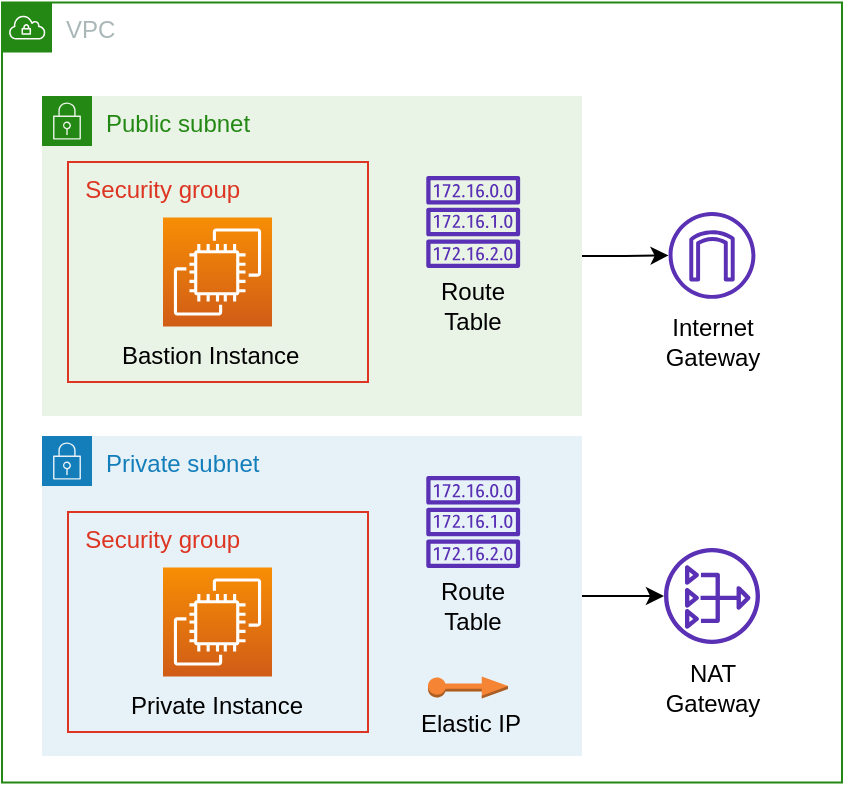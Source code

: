 <mxfile version="14.1.8" type="device"><diagram id="VrJSyCtyyk0UYBWMlAai" name="Page-1"><mxGraphModel dx="1422" dy="822" grid="1" gridSize="10" guides="1" tooltips="1" connect="1" arrows="1" fold="1" page="1" pageScale="1" pageWidth="850" pageHeight="1100" background="none" math="0" shadow="0"><root><mxCell id="0"/><mxCell id="1" parent="0"/><mxCell id="lls4c6PotRuVWO8DvVIY-1" value="VPC" style="points=[[0,0],[0.25,0],[0.5,0],[0.75,0],[1,0],[1,0.25],[1,0.5],[1,0.75],[1,1],[0.75,1],[0.5,1],[0.25,1],[0,1],[0,0.75],[0,0.5],[0,0.25]];outlineConnect=0;gradientColor=none;html=1;whiteSpace=wrap;fontSize=12;fontStyle=0;shape=mxgraph.aws4.group;grIcon=mxgraph.aws4.group_vpc;strokeColor=#248814;fillColor=none;verticalAlign=top;align=left;spacingLeft=30;fontColor=#AAB7B8;dashed=0;" parent="1" vertex="1"><mxGeometry x="100" y="493.25" width="420" height="390" as="geometry"/></mxCell><mxCell id="IHRR78HXV8qzn52dFFDT-25" style="edgeStyle=orthogonalEdgeStyle;rounded=0;orthogonalLoop=1;jettySize=auto;html=1;exitX=1;exitY=0.5;exitDx=0;exitDy=0;" edge="1" parent="1" source="lls4c6PotRuVWO8DvVIY-3" target="lls4c6PotRuVWO8DvVIY-6"><mxGeometry relative="1" as="geometry"/></mxCell><mxCell id="lls4c6PotRuVWO8DvVIY-3" value="Public subnet" style="points=[[0,0],[0.25,0],[0.5,0],[0.75,0],[1,0],[1,0.25],[1,0.5],[1,0.75],[1,1],[0.75,1],[0.5,1],[0.25,1],[0,1],[0,0.75],[0,0.5],[0,0.25]];outlineConnect=0;gradientColor=none;html=1;whiteSpace=wrap;fontSize=12;fontStyle=0;shape=mxgraph.aws4.group;grIcon=mxgraph.aws4.group_security_group;grStroke=0;strokeColor=#248814;fillColor=#E9F3E6;verticalAlign=top;align=left;spacingLeft=30;fontColor=#248814;dashed=0;" parent="1" vertex="1"><mxGeometry x="120" y="540" width="270" height="160" as="geometry"/></mxCell><mxCell id="IHRR78HXV8qzn52dFFDT-9" value="  Security group" style="fillColor=none;strokeColor=#DD3522;verticalAlign=top;fontStyle=0;fontColor=#DD3522;align=left;" vertex="1" parent="1"><mxGeometry x="133" y="573" width="150" height="110" as="geometry"/></mxCell><mxCell id="IHRR78HXV8qzn52dFFDT-23" style="edgeStyle=orthogonalEdgeStyle;rounded=0;orthogonalLoop=1;jettySize=auto;html=1;exitX=1;exitY=0.5;exitDx=0;exitDy=0;" edge="1" parent="1" source="IHRR78HXV8qzn52dFFDT-1" target="IHRR78HXV8qzn52dFFDT-18"><mxGeometry relative="1" as="geometry"/></mxCell><mxCell id="IHRR78HXV8qzn52dFFDT-1" value="Private subnet" style="points=[[0,0],[0.25,0],[0.5,0],[0.75,0],[1,0],[1,0.25],[1,0.5],[1,0.75],[1,1],[0.75,1],[0.5,1],[0.25,1],[0,1],[0,0.75],[0,0.5],[0,0.25]];outlineConnect=0;gradientColor=none;html=1;whiteSpace=wrap;fontSize=12;fontStyle=0;shape=mxgraph.aws4.group;grIcon=mxgraph.aws4.group_security_group;grStroke=0;strokeColor=#147EBA;fillColor=#E6F2F8;verticalAlign=top;align=left;spacingLeft=30;fontColor=#147EBA;dashed=0;" vertex="1" parent="1"><mxGeometry x="120" y="710" width="270" height="160" as="geometry"/></mxCell><mxCell id="77z5uRKux0K7pmdnF5RB-4" value="Bastion Instance" style="text;html=1;resizable=0;autosize=1;align=left;verticalAlign=middle;points=[];fillColor=none;strokeColor=none;rounded=0;" parent="1" vertex="1"><mxGeometry x="157.75" y="660" width="100" height="20" as="geometry"/></mxCell><mxCell id="lls4c6PotRuVWO8DvVIY-4" value="" style="outlineConnect=0;fontColor=#232F3E;gradientColor=#F78E04;gradientDirection=north;fillColor=#D05C17;strokeColor=#ffffff;dashed=0;verticalLabelPosition=bottom;verticalAlign=top;align=center;html=1;fontSize=12;fontStyle=0;aspect=fixed;shape=mxgraph.aws4.resourceIcon;resIcon=mxgraph.aws4.ec2;" parent="1" vertex="1"><mxGeometry x="180.5" y="600.75" width="54.5" height="54.5" as="geometry"/></mxCell><mxCell id="IHRR78HXV8qzn52dFFDT-10" value="" style="group" vertex="1" connectable="0" parent="1"><mxGeometry x="310" y="580" width="50" height="79.5" as="geometry"/></mxCell><mxCell id="lls4c6PotRuVWO8DvVIY-5" value="" style="outlineConnect=0;fontColor=#232F3E;gradientColor=none;fillColor=#5A30B5;strokeColor=none;dashed=0;verticalLabelPosition=bottom;verticalAlign=top;align=center;html=1;fontSize=12;fontStyle=0;aspect=fixed;pointerEvents=1;shape=mxgraph.aws4.route_table;" parent="IHRR78HXV8qzn52dFFDT-10" vertex="1"><mxGeometry x="2" width="47.21" height="46" as="geometry"/></mxCell><mxCell id="lls4c6PotRuVWO8DvVIY-9" value="Route &lt;br&gt;Table" style="text;html=1;resizable=0;autosize=1;align=center;verticalAlign=middle;points=[];fillColor=none;strokeColor=none;rounded=0;" parent="IHRR78HXV8qzn52dFFDT-10" vertex="1"><mxGeometry y="49.5" width="50" height="30" as="geometry"/></mxCell><mxCell id="IHRR78HXV8qzn52dFFDT-11" value="  Security group" style="fillColor=none;strokeColor=#DD3522;verticalAlign=top;fontStyle=0;fontColor=#DD3522;align=left;" vertex="1" parent="1"><mxGeometry x="133" y="748" width="150" height="110" as="geometry"/></mxCell><mxCell id="IHRR78HXV8qzn52dFFDT-12" value="" style="outlineConnect=0;fontColor=#232F3E;gradientColor=#F78E04;gradientDirection=north;fillColor=#D05C17;strokeColor=#ffffff;dashed=0;verticalLabelPosition=bottom;verticalAlign=top;align=center;html=1;fontSize=12;fontStyle=0;aspect=fixed;shape=mxgraph.aws4.resourceIcon;resIcon=mxgraph.aws4.ec2;" vertex="1" parent="1"><mxGeometry x="180.5" y="775.75" width="54.5" height="54.5" as="geometry"/></mxCell><mxCell id="IHRR78HXV8qzn52dFFDT-13" value="Private Instance" style="text;html=1;resizable=0;autosize=1;align=center;verticalAlign=middle;points=[];fillColor=none;strokeColor=none;rounded=0;" vertex="1" parent="1"><mxGeometry x="156.75" y="835.25" width="100" height="20" as="geometry"/></mxCell><mxCell id="IHRR78HXV8qzn52dFFDT-14" value="" style="group" vertex="1" connectable="0" parent="1"><mxGeometry x="310" y="730" width="50" height="79.5" as="geometry"/></mxCell><mxCell id="IHRR78HXV8qzn52dFFDT-15" value="" style="outlineConnect=0;fontColor=#232F3E;gradientColor=none;fillColor=#5A30B5;strokeColor=none;dashed=0;verticalLabelPosition=bottom;verticalAlign=top;align=center;html=1;fontSize=12;fontStyle=0;aspect=fixed;pointerEvents=1;shape=mxgraph.aws4.route_table;" vertex="1" parent="IHRR78HXV8qzn52dFFDT-14"><mxGeometry x="2" width="47.21" height="46" as="geometry"/></mxCell><mxCell id="IHRR78HXV8qzn52dFFDT-16" value="Route &lt;br&gt;Table" style="text;html=1;resizable=0;autosize=1;align=center;verticalAlign=middle;points=[];fillColor=none;strokeColor=none;rounded=0;" vertex="1" parent="IHRR78HXV8qzn52dFFDT-14"><mxGeometry y="49.5" width="50" height="30" as="geometry"/></mxCell><mxCell id="IHRR78HXV8qzn52dFFDT-20" value="" style="group" vertex="1" connectable="0" parent="1"><mxGeometry x="425" y="766" width="60" height="85.251" as="geometry"/></mxCell><mxCell id="IHRR78HXV8qzn52dFFDT-18" value="" style="outlineConnect=0;fontColor=#232F3E;gradientColor=none;fillColor=#5A30B5;strokeColor=none;dashed=0;verticalLabelPosition=bottom;verticalAlign=top;align=center;html=1;fontSize=12;fontStyle=0;aspect=fixed;pointerEvents=1;shape=mxgraph.aws4.nat_gateway;" vertex="1" parent="IHRR78HXV8qzn52dFFDT-20"><mxGeometry x="6" width="48" height="48" as="geometry"/></mxCell><mxCell id="IHRR78HXV8qzn52dFFDT-19" value="NAT&lt;br&gt;Gateway" style="text;html=1;resizable=0;autosize=1;align=center;verticalAlign=middle;points=[];fillColor=none;strokeColor=none;rounded=0;" vertex="1" parent="IHRR78HXV8qzn52dFFDT-20"><mxGeometry y="55.251" width="60" height="30" as="geometry"/></mxCell><mxCell id="IHRR78HXV8qzn52dFFDT-17" value="" style="outlineConnect=0;dashed=0;verticalLabelPosition=bottom;verticalAlign=top;align=center;html=1;shape=mxgraph.aws3.elastic_ip;fillColor=#F58534;gradientColor=none;" vertex="1" parent="1"><mxGeometry x="313" y="830.25" width="40" height="10.98" as="geometry"/></mxCell><mxCell id="IHRR78HXV8qzn52dFFDT-22" value="Elastic IP" style="text;html=1;resizable=0;autosize=1;align=center;verticalAlign=middle;points=[];fillColor=none;strokeColor=none;rounded=0;" vertex="1" parent="1"><mxGeometry x="299" y="844.25" width="70" height="20" as="geometry"/></mxCell><mxCell id="IHRR78HXV8qzn52dFFDT-24" value="" style="group" vertex="1" connectable="0" parent="1"><mxGeometry x="425" y="598" width="60" height="80.001" as="geometry"/></mxCell><mxCell id="lls4c6PotRuVWO8DvVIY-6" value="" style="outlineConnect=0;fontColor=#232F3E;fillColor=#5A30B5;strokeColor=none;dashed=0;verticalLabelPosition=bottom;verticalAlign=top;align=center;html=1;fontSize=12;fontStyle=0;aspect=fixed;pointerEvents=1;shape=mxgraph.aws4.internet_gateway;sketch=0;" parent="IHRR78HXV8qzn52dFFDT-24" vertex="1"><mxGeometry x="8.286" width="43.421" height="43.421" as="geometry"/></mxCell><mxCell id="lls4c6PotRuVWO8DvVIY-11" value="Internet&lt;br&gt;Gateway" style="text;html=1;resizable=0;autosize=1;align=center;verticalAlign=middle;points=[];fillColor=none;strokeColor=none;rounded=0;" parent="IHRR78HXV8qzn52dFFDT-24" vertex="1"><mxGeometry y="50.001" width="60" height="30" as="geometry"/></mxCell></root></mxGraphModel></diagram></mxfile>